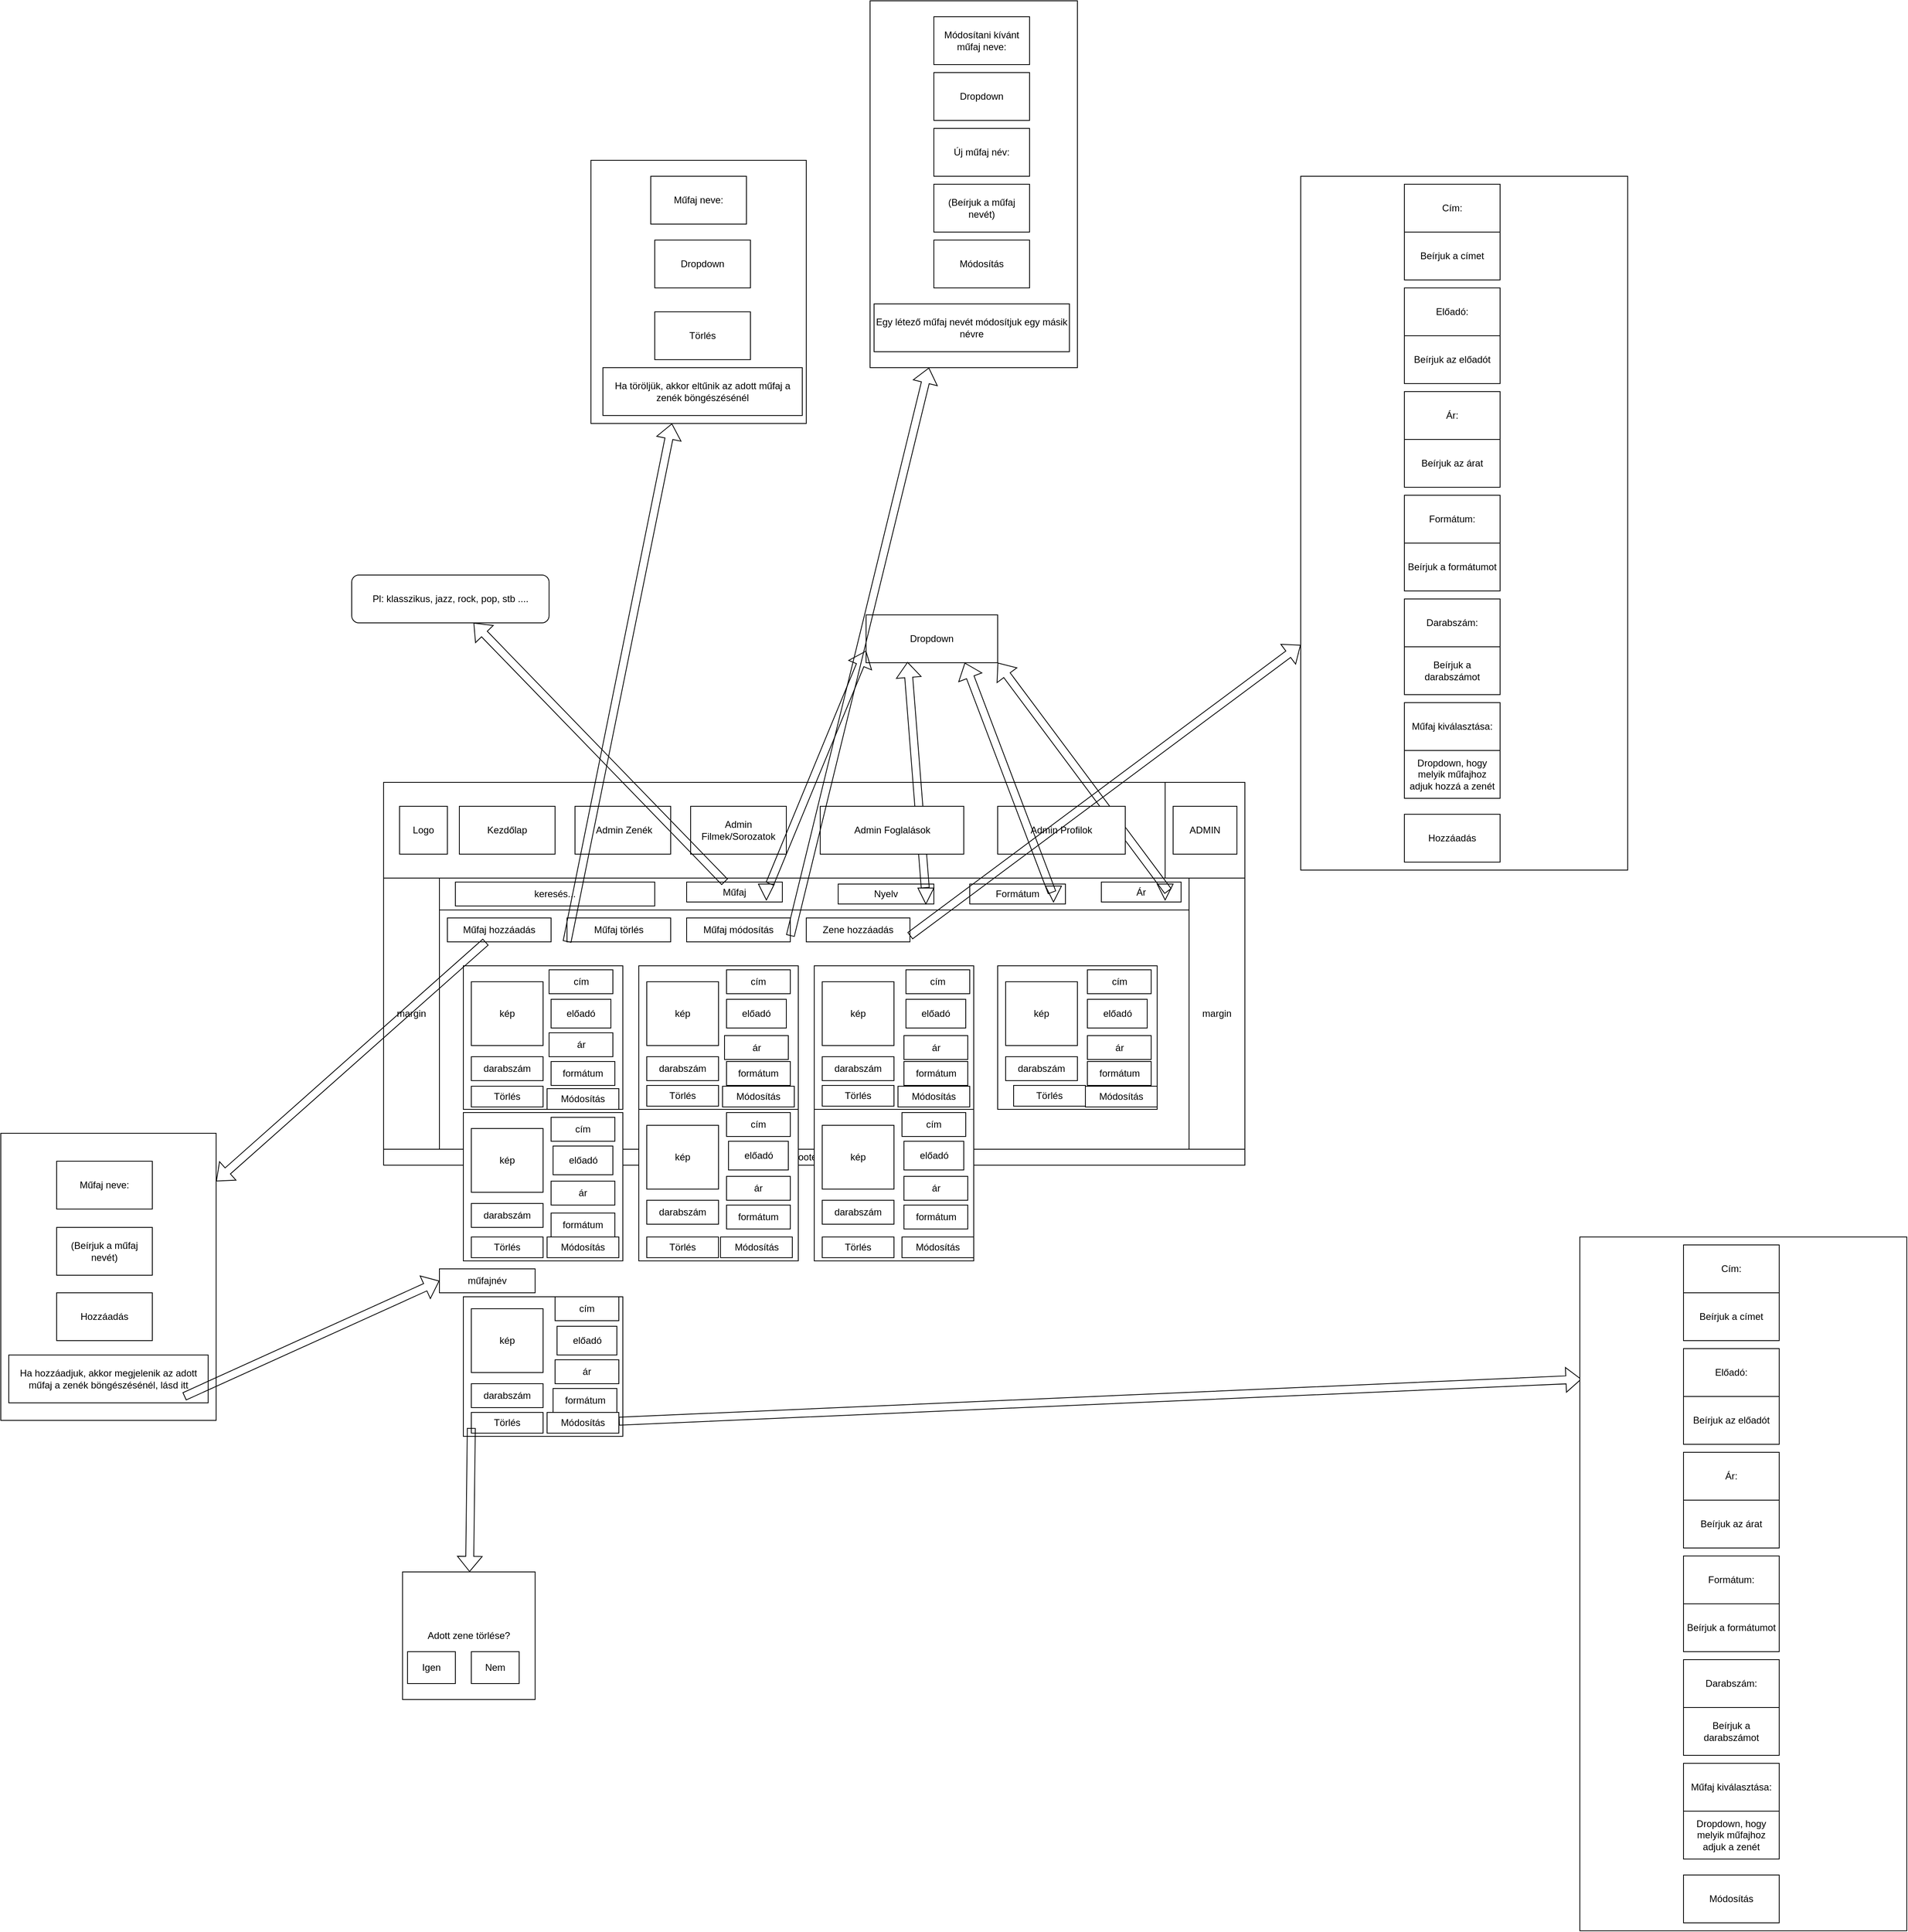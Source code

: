 <mxfile version="26.2.14">
  <diagram name="1 oldal" id="ohfmbEw8cCkdrReCNdVJ">
    <mxGraphModel dx="12815" dy="6176" grid="1" gridSize="10" guides="1" tooltips="1" connect="1" arrows="1" fold="1" page="1" pageScale="1" pageWidth="827" pageHeight="1169" math="0" shadow="0">
      <root>
        <mxCell id="0" />
        <mxCell id="1" parent="0" />
        <mxCell id="ecLFSbvW6iDAmhPW75aN-254" value="Dropdown" style="rounded=0;whiteSpace=wrap;html=1;" vertex="1" parent="1">
          <mxGeometry x="-1535" y="760" width="165" height="60" as="geometry" />
        </mxCell>
        <mxCell id="ecLFSbvW6iDAmhPW75aN-255" value="" style="rounded=0;whiteSpace=wrap;html=1;" vertex="1" parent="1">
          <mxGeometry x="-2140" y="970" width="1080" height="480" as="geometry" />
        </mxCell>
        <mxCell id="ecLFSbvW6iDAmhPW75aN-256" value="" style="rounded=0;whiteSpace=wrap;html=1;" vertex="1" parent="1">
          <mxGeometry x="-2140" y="970" width="1080" height="120" as="geometry" />
        </mxCell>
        <mxCell id="ecLFSbvW6iDAmhPW75aN-257" style="edgeStyle=orthogonalEdgeStyle;rounded=0;orthogonalLoop=1;jettySize=auto;html=1;exitX=0.5;exitY=0;exitDx=0;exitDy=0;" edge="1" parent="1" source="ecLFSbvW6iDAmhPW75aN-258">
          <mxGeometry relative="1" as="geometry">
            <mxPoint x="-1600" y="1430.0" as="targetPoint" />
          </mxGeometry>
        </mxCell>
        <mxCell id="ecLFSbvW6iDAmhPW75aN-258" value="" style="rounded=0;whiteSpace=wrap;html=1;" vertex="1" parent="1">
          <mxGeometry x="-2140" y="1430.0" width="1080" height="20" as="geometry" />
        </mxCell>
        <mxCell id="ecLFSbvW6iDAmhPW75aN-259" value="" style="rounded=0;whiteSpace=wrap;html=1;" vertex="1" parent="1">
          <mxGeometry x="-1160" y="970" width="100" height="120" as="geometry" />
        </mxCell>
        <mxCell id="ecLFSbvW6iDAmhPW75aN-260" value="" style="rounded=0;whiteSpace=wrap;html=1;" vertex="1" parent="1">
          <mxGeometry x="-2000" y="1000" width="120" height="60" as="geometry" />
        </mxCell>
        <mxCell id="ecLFSbvW6iDAmhPW75aN-261" value="" style="rounded=0;whiteSpace=wrap;html=1;" vertex="1" parent="1">
          <mxGeometry x="-1330" y="1000" width="120" height="60" as="geometry" />
        </mxCell>
        <mxCell id="ecLFSbvW6iDAmhPW75aN-262" value="" style="rounded=0;whiteSpace=wrap;html=1;" vertex="1" parent="1">
          <mxGeometry x="-1820" y="1000" width="120" height="60" as="geometry" />
        </mxCell>
        <mxCell id="ecLFSbvW6iDAmhPW75aN-263" value="" style="rounded=0;whiteSpace=wrap;html=1;" vertex="1" parent="1">
          <mxGeometry x="-1490" y="1000" width="120" height="60" as="geometry" />
        </mxCell>
        <mxCell id="ecLFSbvW6iDAmhPW75aN-264" value="" style="rounded=0;whiteSpace=wrap;html=1;" vertex="1" parent="1">
          <mxGeometry x="-1650" y="1000" width="120" height="60" as="geometry" />
        </mxCell>
        <mxCell id="ecLFSbvW6iDAmhPW75aN-265" value="" style="rounded=0;whiteSpace=wrap;html=1;" vertex="1" parent="1">
          <mxGeometry x="-1140" y="1000" width="60" height="60" as="geometry" />
        </mxCell>
        <mxCell id="ecLFSbvW6iDAmhPW75aN-266" value="" style="rounded=0;whiteSpace=wrap;html=1;" vertex="1" parent="1">
          <mxGeometry x="-2070" y="1090" width="940" height="340" as="geometry" />
        </mxCell>
        <mxCell id="ecLFSbvW6iDAmhPW75aN-267" value="Kezdőlap" style="text;html=1;align=center;verticalAlign=middle;whiteSpace=wrap;rounded=0;" vertex="1" parent="1">
          <mxGeometry x="-2000" y="1000" width="120" height="60" as="geometry" />
        </mxCell>
        <mxCell id="ecLFSbvW6iDAmhPW75aN-268" value="" style="rounded=0;whiteSpace=wrap;html=1;" vertex="1" parent="1">
          <mxGeometry x="-2120" y="1000" width="60" height="60" as="geometry" />
        </mxCell>
        <mxCell id="ecLFSbvW6iDAmhPW75aN-269" value="&lt;div&gt;Logo&lt;/div&gt;" style="text;html=1;align=center;verticalAlign=middle;whiteSpace=wrap;rounded=0;" vertex="1" parent="1">
          <mxGeometry x="-2120" y="1000" width="60" height="60" as="geometry" />
        </mxCell>
        <mxCell id="ecLFSbvW6iDAmhPW75aN-270" value="Étel &amp;amp; Ital" style="text;html=1;align=center;verticalAlign=middle;whiteSpace=wrap;rounded=0;" vertex="1" parent="1">
          <mxGeometry x="-1820" y="1000" width="120" height="60" as="geometry" />
        </mxCell>
        <mxCell id="ecLFSbvW6iDAmhPW75aN-271" value="Társasok" style="text;html=1;align=center;verticalAlign=middle;whiteSpace=wrap;rounded=0;" vertex="1" parent="1">
          <mxGeometry x="-1650" y="1000" width="120" height="60" as="geometry" />
        </mxCell>
        <mxCell id="ecLFSbvW6iDAmhPW75aN-272" value="Foglalás" style="text;html=1;align=center;verticalAlign=middle;whiteSpace=wrap;rounded=0;" vertex="1" parent="1">
          <mxGeometry x="-1490" y="1000" width="120" height="60" as="geometry" />
        </mxCell>
        <mxCell id="ecLFSbvW6iDAmhPW75aN-273" value="Kapcsolat" style="text;html=1;align=center;verticalAlign=middle;whiteSpace=wrap;rounded=0;" vertex="1" parent="1">
          <mxGeometry x="-1330" y="1000" width="120" height="60" as="geometry" />
        </mxCell>
        <mxCell id="ecLFSbvW6iDAmhPW75aN-274" value="Profilom" style="text;html=1;align=center;verticalAlign=middle;whiteSpace=wrap;rounded=0;" vertex="1" parent="1">
          <mxGeometry x="-1140" y="1000" width="60" height="60" as="geometry" />
        </mxCell>
        <mxCell id="ecLFSbvW6iDAmhPW75aN-275" value="Footer (C)" style="text;html=1;align=center;verticalAlign=middle;whiteSpace=wrap;rounded=0;" vertex="1" parent="1">
          <mxGeometry x="-2140" y="1430.0" width="1080" height="20" as="geometry" />
        </mxCell>
        <mxCell id="ecLFSbvW6iDAmhPW75aN-276" value="margin" style="text;html=1;align=center;verticalAlign=middle;whiteSpace=wrap;rounded=0;" vertex="1" parent="1">
          <mxGeometry x="-2140" y="1090" width="70" height="340" as="geometry" />
        </mxCell>
        <mxCell id="ecLFSbvW6iDAmhPW75aN-277" value="margin" style="text;html=1;align=center;verticalAlign=middle;whiteSpace=wrap;rounded=0;" vertex="1" parent="1">
          <mxGeometry x="-1130" y="1090" width="70" height="340" as="geometry" />
        </mxCell>
        <mxCell id="ecLFSbvW6iDAmhPW75aN-278" value="" style="rounded=0;whiteSpace=wrap;html=1;" vertex="1" parent="1">
          <mxGeometry x="-1870" y="1090" width="530" height="340" as="geometry" />
        </mxCell>
        <mxCell id="ecLFSbvW6iDAmhPW75aN-279" value="Módosítások mentése" style="rounded=0;whiteSpace=wrap;html=1;" vertex="1" parent="1">
          <mxGeometry x="-1665" y="1344.0" width="120" height="40" as="geometry" />
        </mxCell>
        <mxCell id="ecLFSbvW6iDAmhPW75aN-280" value="Nyelv" style="rounded=0;whiteSpace=wrap;html=1;" vertex="1" parent="1">
          <mxGeometry x="-1770" y="1200.0" width="120" height="40" as="geometry" />
        </mxCell>
        <mxCell id="ecLFSbvW6iDAmhPW75aN-281" value="Beállítások" style="rounded=0;whiteSpace=wrap;html=1;" vertex="1" parent="1">
          <mxGeometry x="-1800" y="1120" width="400" height="40" as="geometry" />
        </mxCell>
        <mxCell id="ecLFSbvW6iDAmhPW75aN-282" value="X" style="rounded=0;whiteSpace=wrap;html=1;" vertex="1" parent="1">
          <mxGeometry x="-1380" y="1100" width="30" height="30" as="geometry" />
        </mxCell>
        <mxCell id="ecLFSbvW6iDAmhPW75aN-283" value="Sötét Mód" style="rounded=0;whiteSpace=wrap;html=1;" vertex="1" parent="1">
          <mxGeometry x="-1560" y="1200.0" width="120" height="40" as="geometry" />
        </mxCell>
        <mxCell id="ecLFSbvW6iDAmhPW75aN-284" style="edgeStyle=orthogonalEdgeStyle;rounded=0;orthogonalLoop=1;jettySize=auto;html=1;exitX=0.5;exitY=1;exitDx=0;exitDy=0;" edge="1" parent="1" source="ecLFSbvW6iDAmhPW75aN-280" target="ecLFSbvW6iDAmhPW75aN-280">
          <mxGeometry relative="1" as="geometry" />
        </mxCell>
        <mxCell id="ecLFSbvW6iDAmhPW75aN-285" value="" style="rounded=0;whiteSpace=wrap;html=1;" vertex="1" parent="1">
          <mxGeometry x="-2140" y="970" width="1080" height="480" as="geometry" />
        </mxCell>
        <mxCell id="ecLFSbvW6iDAmhPW75aN-286" value="" style="rounded=0;whiteSpace=wrap;html=1;" vertex="1" parent="1">
          <mxGeometry x="-2140" y="970" width="1080" height="120" as="geometry" />
        </mxCell>
        <mxCell id="ecLFSbvW6iDAmhPW75aN-287" style="edgeStyle=orthogonalEdgeStyle;rounded=0;orthogonalLoop=1;jettySize=auto;html=1;exitX=0.5;exitY=0;exitDx=0;exitDy=0;" edge="1" parent="1" source="ecLFSbvW6iDAmhPW75aN-288">
          <mxGeometry relative="1" as="geometry">
            <mxPoint x="-1600" y="1430.0" as="targetPoint" />
          </mxGeometry>
        </mxCell>
        <mxCell id="ecLFSbvW6iDAmhPW75aN-288" value="" style="rounded=0;whiteSpace=wrap;html=1;" vertex="1" parent="1">
          <mxGeometry x="-2140" y="1430.0" width="1080" height="20" as="geometry" />
        </mxCell>
        <mxCell id="ecLFSbvW6iDAmhPW75aN-289" value="" style="rounded=0;whiteSpace=wrap;html=1;" vertex="1" parent="1">
          <mxGeometry x="-1160" y="970" width="100" height="120" as="geometry" />
        </mxCell>
        <mxCell id="ecLFSbvW6iDAmhPW75aN-290" value="" style="rounded=0;whiteSpace=wrap;html=1;" vertex="1" parent="1">
          <mxGeometry x="-2070" y="1090" width="940" height="340" as="geometry" />
        </mxCell>
        <mxCell id="ecLFSbvW6iDAmhPW75aN-291" value="" style="rounded=0;whiteSpace=wrap;html=1;" vertex="1" parent="1">
          <mxGeometry x="-2120" y="1000" width="60" height="60" as="geometry" />
        </mxCell>
        <mxCell id="ecLFSbvW6iDAmhPW75aN-292" value="&lt;div&gt;Logo&lt;/div&gt;" style="text;html=1;align=center;verticalAlign=middle;whiteSpace=wrap;rounded=0;" vertex="1" parent="1">
          <mxGeometry x="-2120" y="1000" width="60" height="60" as="geometry" />
        </mxCell>
        <mxCell id="ecLFSbvW6iDAmhPW75aN-293" value="Footer (C)" style="text;html=1;align=center;verticalAlign=middle;whiteSpace=wrap;rounded=0;" vertex="1" parent="1">
          <mxGeometry x="-2140" y="1430.0" width="1080" height="20" as="geometry" />
        </mxCell>
        <mxCell id="ecLFSbvW6iDAmhPW75aN-294" value="margin" style="text;html=1;align=center;verticalAlign=middle;whiteSpace=wrap;rounded=0;" vertex="1" parent="1">
          <mxGeometry x="-2140" y="1090" width="70" height="340" as="geometry" />
        </mxCell>
        <mxCell id="ecLFSbvW6iDAmhPW75aN-295" value="margin" style="text;html=1;align=center;verticalAlign=middle;whiteSpace=wrap;rounded=0;" vertex="1" parent="1">
          <mxGeometry x="-1130" y="1090" width="70" height="340" as="geometry" />
        </mxCell>
        <mxCell id="ecLFSbvW6iDAmhPW75aN-296" value="" style="rounded=0;whiteSpace=wrap;html=1;" vertex="1" parent="1">
          <mxGeometry x="-2070" y="1090" width="940" height="40" as="geometry" />
        </mxCell>
        <mxCell id="ecLFSbvW6iDAmhPW75aN-297" value="keresés..." style="rounded=0;whiteSpace=wrap;html=1;" vertex="1" parent="1">
          <mxGeometry x="-2050" y="1095" width="250" height="30" as="geometry" />
        </mxCell>
        <mxCell id="ecLFSbvW6iDAmhPW75aN-298" value="" style="rounded=0;whiteSpace=wrap;html=1;" vertex="1" parent="1">
          <mxGeometry x="-2040" y="1200" width="200" height="180" as="geometry" />
        </mxCell>
        <mxCell id="ecLFSbvW6iDAmhPW75aN-299" value="kép" style="rounded=0;whiteSpace=wrap;html=1;" vertex="1" parent="1">
          <mxGeometry x="-2030" y="1220.0" width="90" height="80" as="geometry" />
        </mxCell>
        <mxCell id="ecLFSbvW6iDAmhPW75aN-300" value="cím" style="rounded=0;whiteSpace=wrap;html=1;" vertex="1" parent="1">
          <mxGeometry x="-1932.5" y="1205.0" width="80" height="30" as="geometry" />
        </mxCell>
        <mxCell id="ecLFSbvW6iDAmhPW75aN-301" value="ár" style="rounded=0;whiteSpace=wrap;html=1;" vertex="1" parent="1">
          <mxGeometry x="-1932.5" y="1284.0" width="80" height="30" as="geometry" />
        </mxCell>
        <mxCell id="ecLFSbvW6iDAmhPW75aN-302" value="" style="rounded=0;whiteSpace=wrap;html=1;" vertex="1" parent="1">
          <mxGeometry x="-1820" y="1200" width="200" height="180" as="geometry" />
        </mxCell>
        <mxCell id="ecLFSbvW6iDAmhPW75aN-303" value="kép" style="rounded=0;whiteSpace=wrap;html=1;" vertex="1" parent="1">
          <mxGeometry x="-1810" y="1220.0" width="90" height="80" as="geometry" />
        </mxCell>
        <mxCell id="ecLFSbvW6iDAmhPW75aN-304" value="ár" style="rounded=0;whiteSpace=wrap;html=1;" vertex="1" parent="1">
          <mxGeometry x="-1712.5" y="1287.5" width="80" height="30" as="geometry" />
        </mxCell>
        <mxCell id="ecLFSbvW6iDAmhPW75aN-305" value="" style="rounded=0;whiteSpace=wrap;html=1;" vertex="1" parent="1">
          <mxGeometry x="-1600" y="1200" width="200" height="180" as="geometry" />
        </mxCell>
        <mxCell id="ecLFSbvW6iDAmhPW75aN-306" value="kép" style="rounded=0;whiteSpace=wrap;html=1;" vertex="1" parent="1">
          <mxGeometry x="-1590" y="1220.0" width="90" height="80" as="geometry" />
        </mxCell>
        <mxCell id="ecLFSbvW6iDAmhPW75aN-307" value="ár" style="rounded=0;whiteSpace=wrap;html=1;" vertex="1" parent="1">
          <mxGeometry x="-1487.5" y="1287.5" width="80" height="30" as="geometry" />
        </mxCell>
        <mxCell id="ecLFSbvW6iDAmhPW75aN-308" value="" style="rounded=0;whiteSpace=wrap;html=1;" vertex="1" parent="1">
          <mxGeometry x="-1370" y="1200" width="200" height="180" as="geometry" />
        </mxCell>
        <mxCell id="ecLFSbvW6iDAmhPW75aN-309" value="kép" style="rounded=0;whiteSpace=wrap;html=1;" vertex="1" parent="1">
          <mxGeometry x="-1360" y="1220.0" width="90" height="80" as="geometry" />
        </mxCell>
        <mxCell id="ecLFSbvW6iDAmhPW75aN-310" value="ár" style="rounded=0;whiteSpace=wrap;html=1;" vertex="1" parent="1">
          <mxGeometry x="-1257.5" y="1287.5" width="80" height="30" as="geometry" />
        </mxCell>
        <mxCell id="ecLFSbvW6iDAmhPW75aN-311" value="" style="rounded=0;whiteSpace=wrap;html=1;" vertex="1" parent="1">
          <mxGeometry x="-2040" y="1384" width="200" height="186" as="geometry" />
        </mxCell>
        <mxCell id="ecLFSbvW6iDAmhPW75aN-312" value="kép" style="rounded=0;whiteSpace=wrap;html=1;" vertex="1" parent="1">
          <mxGeometry x="-2030" y="1404.0" width="90" height="80" as="geometry" />
        </mxCell>
        <mxCell id="ecLFSbvW6iDAmhPW75aN-313" value="ár" style="rounded=0;whiteSpace=wrap;html=1;" vertex="1" parent="1">
          <mxGeometry x="-1930" y="1470.0" width="80" height="30" as="geometry" />
        </mxCell>
        <mxCell id="ecLFSbvW6iDAmhPW75aN-314" value="" style="rounded=0;whiteSpace=wrap;html=1;" vertex="1" parent="1">
          <mxGeometry x="-1600" y="1380" width="200" height="190" as="geometry" />
        </mxCell>
        <mxCell id="ecLFSbvW6iDAmhPW75aN-315" value="kép" style="rounded=0;whiteSpace=wrap;html=1;" vertex="1" parent="1">
          <mxGeometry x="-1590" y="1400.0" width="90" height="80" as="geometry" />
        </mxCell>
        <mxCell id="ecLFSbvW6iDAmhPW75aN-316" value="ár" style="rounded=0;whiteSpace=wrap;html=1;" vertex="1" parent="1">
          <mxGeometry x="-1487.5" y="1464.0" width="80" height="30" as="geometry" />
        </mxCell>
        <mxCell id="ecLFSbvW6iDAmhPW75aN-317" value="" style="rounded=0;whiteSpace=wrap;html=1;" vertex="1" parent="1">
          <mxGeometry x="-1820" y="1380" width="200" height="190" as="geometry" />
        </mxCell>
        <mxCell id="ecLFSbvW6iDAmhPW75aN-318" value="kép" style="rounded=0;whiteSpace=wrap;html=1;" vertex="1" parent="1">
          <mxGeometry x="-1810" y="1400.0" width="90" height="80" as="geometry" />
        </mxCell>
        <mxCell id="ecLFSbvW6iDAmhPW75aN-319" value="ár" style="rounded=0;whiteSpace=wrap;html=1;" vertex="1" parent="1">
          <mxGeometry x="-1710" y="1464.0" width="80" height="30" as="geometry" />
        </mxCell>
        <mxCell id="ecLFSbvW6iDAmhPW75aN-320" value="műfajnév" style="rounded=0;whiteSpace=wrap;html=1;" vertex="1" parent="1">
          <mxGeometry x="-2070" y="1580.0" width="120" height="30" as="geometry" />
        </mxCell>
        <mxCell id="ecLFSbvW6iDAmhPW75aN-321" value="" style="rounded=0;whiteSpace=wrap;html=1;" vertex="1" parent="1">
          <mxGeometry x="-2040" y="1615" width="200" height="175" as="geometry" />
        </mxCell>
        <mxCell id="ecLFSbvW6iDAmhPW75aN-322" value="kép" style="rounded=0;whiteSpace=wrap;html=1;" vertex="1" parent="1">
          <mxGeometry x="-2030" y="1630.0" width="90" height="80" as="geometry" />
        </mxCell>
        <mxCell id="ecLFSbvW6iDAmhPW75aN-323" value="ár" style="rounded=0;whiteSpace=wrap;html=1;" vertex="1" parent="1">
          <mxGeometry x="-1925" y="1694" width="80" height="30" as="geometry" />
        </mxCell>
        <mxCell id="ecLFSbvW6iDAmhPW75aN-324" value="Kezdőlap" style="rounded=0;whiteSpace=wrap;html=1;" vertex="1" parent="1">
          <mxGeometry x="-2045" y="1000" width="120" height="60" as="geometry" />
        </mxCell>
        <mxCell id="ecLFSbvW6iDAmhPW75aN-325" value="&amp;nbsp;Admin Zenék" style="rounded=0;whiteSpace=wrap;html=1;" vertex="1" parent="1">
          <mxGeometry x="-1900" y="1000" width="120" height="60" as="geometry" />
        </mxCell>
        <mxCell id="ecLFSbvW6iDAmhPW75aN-326" value="Admin Filmek/Sorozatok" style="rounded=0;whiteSpace=wrap;html=1;" vertex="1" parent="1">
          <mxGeometry x="-1755" y="1000" width="120" height="60" as="geometry" />
        </mxCell>
        <mxCell id="ecLFSbvW6iDAmhPW75aN-327" value="cím" style="rounded=0;whiteSpace=wrap;html=1;" vertex="1" parent="1">
          <mxGeometry x="-1710" y="1205.0" width="80" height="30" as="geometry" />
        </mxCell>
        <mxCell id="ecLFSbvW6iDAmhPW75aN-328" value="cím" style="rounded=0;whiteSpace=wrap;html=1;" vertex="1" parent="1">
          <mxGeometry x="-1485" y="1205.0" width="80" height="30" as="geometry" />
        </mxCell>
        <mxCell id="ecLFSbvW6iDAmhPW75aN-329" value="cím" style="rounded=0;whiteSpace=wrap;html=1;" vertex="1" parent="1">
          <mxGeometry x="-1257.5" y="1205.0" width="80" height="30" as="geometry" />
        </mxCell>
        <mxCell id="ecLFSbvW6iDAmhPW75aN-330" value="cím" style="rounded=0;whiteSpace=wrap;html=1;" vertex="1" parent="1">
          <mxGeometry x="-1930" y="1390.0" width="80" height="30" as="geometry" />
        </mxCell>
        <mxCell id="ecLFSbvW6iDAmhPW75aN-331" value="cím" style="rounded=0;whiteSpace=wrap;html=1;" vertex="1" parent="1">
          <mxGeometry x="-1710" y="1384.0" width="80" height="30" as="geometry" />
        </mxCell>
        <mxCell id="ecLFSbvW6iDAmhPW75aN-332" value="cím" style="rounded=0;whiteSpace=wrap;html=1;" vertex="1" parent="1">
          <mxGeometry x="-1490" y="1384.0" width="80" height="30" as="geometry" />
        </mxCell>
        <mxCell id="ecLFSbvW6iDAmhPW75aN-333" value="cím" style="rounded=0;whiteSpace=wrap;html=1;" vertex="1" parent="1">
          <mxGeometry x="-1925" y="1615.0" width="80" height="30" as="geometry" />
        </mxCell>
        <mxCell id="ecLFSbvW6iDAmhPW75aN-334" value="előadó" style="rounded=0;whiteSpace=wrap;html=1;" vertex="1" parent="1">
          <mxGeometry x="-1710" y="1242.0" width="75" height="36" as="geometry" />
        </mxCell>
        <mxCell id="ecLFSbvW6iDAmhPW75aN-335" value="előadó" style="rounded=0;whiteSpace=wrap;html=1;" vertex="1" parent="1">
          <mxGeometry x="-1930" y="1242.0" width="75" height="36" as="geometry" />
        </mxCell>
        <mxCell id="ecLFSbvW6iDAmhPW75aN-336" value="előadó" style="rounded=0;whiteSpace=wrap;html=1;" vertex="1" parent="1">
          <mxGeometry x="-1485" y="1242.0" width="75" height="36" as="geometry" />
        </mxCell>
        <mxCell id="ecLFSbvW6iDAmhPW75aN-337" value="előadó" style="rounded=0;whiteSpace=wrap;html=1;" vertex="1" parent="1">
          <mxGeometry x="-1257.5" y="1242.0" width="75" height="36" as="geometry" />
        </mxCell>
        <mxCell id="ecLFSbvW6iDAmhPW75aN-338" value="előadó" style="rounded=0;whiteSpace=wrap;html=1;" vertex="1" parent="1">
          <mxGeometry x="-1927.5" y="1426.0" width="75" height="36" as="geometry" />
        </mxCell>
        <mxCell id="ecLFSbvW6iDAmhPW75aN-339" value="előadó" style="rounded=0;whiteSpace=wrap;html=1;" vertex="1" parent="1">
          <mxGeometry x="-1707.5" y="1420.0" width="75" height="36" as="geometry" />
        </mxCell>
        <mxCell id="ecLFSbvW6iDAmhPW75aN-340" value="előadó" style="rounded=0;whiteSpace=wrap;html=1;" vertex="1" parent="1">
          <mxGeometry x="-1487.5" y="1420.0" width="75" height="36" as="geometry" />
        </mxCell>
        <mxCell id="ecLFSbvW6iDAmhPW75aN-341" value="előadó" style="rounded=0;whiteSpace=wrap;html=1;" vertex="1" parent="1">
          <mxGeometry x="-1922.5" y="1652.0" width="75" height="36" as="geometry" />
        </mxCell>
        <mxCell id="ecLFSbvW6iDAmhPW75aN-342" value="Nyelv" style="rounded=0;whiteSpace=wrap;html=1;" vertex="1" parent="1">
          <mxGeometry x="-1570" y="1097.5" width="120" height="25" as="geometry" />
        </mxCell>
        <mxCell id="ecLFSbvW6iDAmhPW75aN-343" value="Műfaj" style="rounded=0;whiteSpace=wrap;html=1;" vertex="1" parent="1">
          <mxGeometry x="-1760" y="1095" width="120" height="25" as="geometry" />
        </mxCell>
        <mxCell id="ecLFSbvW6iDAmhPW75aN-344" value="Ár" style="rounded=0;whiteSpace=wrap;html=1;" vertex="1" parent="1">
          <mxGeometry x="-1240" y="1095" width="100" height="25" as="geometry" />
        </mxCell>
        <mxCell id="ecLFSbvW6iDAmhPW75aN-345" value="Formátum" style="rounded=0;whiteSpace=wrap;html=1;" vertex="1" parent="1">
          <mxGeometry x="-1405" y="1097.5" width="120" height="25" as="geometry" />
        </mxCell>
        <mxCell id="ecLFSbvW6iDAmhPW75aN-346" value="darabszám" style="rounded=0;whiteSpace=wrap;html=1;" vertex="1" parent="1">
          <mxGeometry x="-2030" y="1314" width="90" height="30" as="geometry" />
        </mxCell>
        <mxCell id="ecLFSbvW6iDAmhPW75aN-347" value="darabszám" style="rounded=0;whiteSpace=wrap;html=1;" vertex="1" parent="1">
          <mxGeometry x="-1810" y="1314" width="90" height="30" as="geometry" />
        </mxCell>
        <mxCell id="ecLFSbvW6iDAmhPW75aN-348" value="darabszám" style="rounded=0;whiteSpace=wrap;html=1;" vertex="1" parent="1">
          <mxGeometry x="-1590" y="1314" width="90" height="30" as="geometry" />
        </mxCell>
        <mxCell id="ecLFSbvW6iDAmhPW75aN-349" value="darabszám" style="rounded=0;whiteSpace=wrap;html=1;" vertex="1" parent="1">
          <mxGeometry x="-1360" y="1314" width="90" height="30" as="geometry" />
        </mxCell>
        <mxCell id="ecLFSbvW6iDAmhPW75aN-350" value="darabszám" style="rounded=0;whiteSpace=wrap;html=1;" vertex="1" parent="1">
          <mxGeometry x="-2030" y="1498" width="90" height="30" as="geometry" />
        </mxCell>
        <mxCell id="ecLFSbvW6iDAmhPW75aN-351" value="darabszám" style="rounded=0;whiteSpace=wrap;html=1;" vertex="1" parent="1">
          <mxGeometry x="-1810" y="1494" width="90" height="30" as="geometry" />
        </mxCell>
        <mxCell id="ecLFSbvW6iDAmhPW75aN-352" value="darabszám" style="rounded=0;whiteSpace=wrap;html=1;" vertex="1" parent="1">
          <mxGeometry x="-1590" y="1494" width="90" height="30" as="geometry" />
        </mxCell>
        <mxCell id="ecLFSbvW6iDAmhPW75aN-353" value="darabszám" style="rounded=0;whiteSpace=wrap;html=1;" vertex="1" parent="1">
          <mxGeometry x="-2030" y="1724" width="90" height="30" as="geometry" />
        </mxCell>
        <mxCell id="ecLFSbvW6iDAmhPW75aN-354" value="formátum" style="rounded=0;whiteSpace=wrap;html=1;" vertex="1" parent="1">
          <mxGeometry x="-1930" y="1320" width="80" height="30" as="geometry" />
        </mxCell>
        <mxCell id="ecLFSbvW6iDAmhPW75aN-355" value="formátum" style="rounded=0;whiteSpace=wrap;html=1;" vertex="1" parent="1">
          <mxGeometry x="-1710" y="1320" width="80" height="30" as="geometry" />
        </mxCell>
        <mxCell id="ecLFSbvW6iDAmhPW75aN-356" value="formátum" style="rounded=0;whiteSpace=wrap;html=1;" vertex="1" parent="1">
          <mxGeometry x="-1487.5" y="1320" width="80" height="30" as="geometry" />
        </mxCell>
        <mxCell id="ecLFSbvW6iDAmhPW75aN-357" value="formátum" style="rounded=0;whiteSpace=wrap;html=1;" vertex="1" parent="1">
          <mxGeometry x="-1257.5" y="1320" width="80" height="30" as="geometry" />
        </mxCell>
        <mxCell id="ecLFSbvW6iDAmhPW75aN-358" value="formátum" style="rounded=0;whiteSpace=wrap;html=1;" vertex="1" parent="1">
          <mxGeometry x="-1930" y="1510" width="80" height="30" as="geometry" />
        </mxCell>
        <mxCell id="ecLFSbvW6iDAmhPW75aN-359" value="formátum" style="rounded=0;whiteSpace=wrap;html=1;" vertex="1" parent="1">
          <mxGeometry x="-1710" y="1500" width="80" height="30" as="geometry" />
        </mxCell>
        <mxCell id="ecLFSbvW6iDAmhPW75aN-360" value="formátum" style="rounded=0;whiteSpace=wrap;html=1;" vertex="1" parent="1">
          <mxGeometry x="-1487.5" y="1500" width="80" height="30" as="geometry" />
        </mxCell>
        <mxCell id="ecLFSbvW6iDAmhPW75aN-361" value="formátum" style="rounded=0;whiteSpace=wrap;html=1;" vertex="1" parent="1">
          <mxGeometry x="-1927.5" y="1730" width="80" height="30" as="geometry" />
        </mxCell>
        <mxCell id="ecLFSbvW6iDAmhPW75aN-362" value="" style="html=1;shadow=0;dashed=0;align=center;verticalAlign=middle;shape=mxgraph.arrows2.arrow;dy=0.6;dx=40;direction=south;notch=0;" vertex="1" parent="1">
          <mxGeometry x="-1470" y="1102.5" width="20" height="20" as="geometry" />
        </mxCell>
        <mxCell id="ecLFSbvW6iDAmhPW75aN-363" value="" style="shape=flexArrow;endArrow=classic;html=1;rounded=0;entryX=0.315;entryY=0.983;entryDx=0;entryDy=0;entryPerimeter=0;" edge="1" parent="1" source="ecLFSbvW6iDAmhPW75aN-362" target="ecLFSbvW6iDAmhPW75aN-254">
          <mxGeometry width="50" height="50" relative="1" as="geometry">
            <mxPoint x="-2884.5" y="1269" as="sourcePoint" />
            <mxPoint x="-2050" y="870" as="targetPoint" />
          </mxGeometry>
        </mxCell>
        <mxCell id="ecLFSbvW6iDAmhPW75aN-364" value="" style="html=1;shadow=0;dashed=0;align=center;verticalAlign=middle;shape=mxgraph.arrows2.arrow;dy=0.6;dx=40;direction=south;notch=0;" vertex="1" parent="1">
          <mxGeometry x="-1670" y="1097.5" width="20" height="20" as="geometry" />
        </mxCell>
        <mxCell id="ecLFSbvW6iDAmhPW75aN-365" value="" style="html=1;shadow=0;dashed=0;align=center;verticalAlign=middle;shape=mxgraph.arrows2.arrow;dy=0.6;dx=40;direction=south;notch=0;" vertex="1" parent="1">
          <mxGeometry x="-1310" y="1100" width="20" height="20" as="geometry" />
        </mxCell>
        <mxCell id="ecLFSbvW6iDAmhPW75aN-366" value="" style="html=1;shadow=0;dashed=0;align=center;verticalAlign=middle;shape=mxgraph.arrows2.arrow;dy=0.6;dx=40;direction=south;notch=0;" vertex="1" parent="1">
          <mxGeometry x="-1170" y="1097.5" width="20" height="20" as="geometry" />
        </mxCell>
        <mxCell id="ecLFSbvW6iDAmhPW75aN-367" value="" style="shape=flexArrow;endArrow=classic;html=1;rounded=0;entryX=0;entryY=0.75;entryDx=0;entryDy=0;" edge="1" parent="1" source="ecLFSbvW6iDAmhPW75aN-364" target="ecLFSbvW6iDAmhPW75aN-254">
          <mxGeometry width="50" height="50" relative="1" as="geometry">
            <mxPoint x="-1659" y="1108" as="sourcePoint" />
            <mxPoint x="-1502" y="832" as="targetPoint" />
          </mxGeometry>
        </mxCell>
        <mxCell id="ecLFSbvW6iDAmhPW75aN-368" value="" style="shape=flexArrow;endArrow=classic;html=1;rounded=0;entryX=1;entryY=1;entryDx=0;entryDy=0;exitX=0.453;exitY=0.311;exitDx=0;exitDy=0;exitPerimeter=0;" edge="1" parent="1" source="ecLFSbvW6iDAmhPW75aN-366" target="ecLFSbvW6iDAmhPW75aN-254">
          <mxGeometry width="50" height="50" relative="1" as="geometry">
            <mxPoint x="-1629" y="1138" as="sourcePoint" />
            <mxPoint x="-1472" y="862" as="targetPoint" />
          </mxGeometry>
        </mxCell>
        <mxCell id="ecLFSbvW6iDAmhPW75aN-369" value="" style="shape=flexArrow;endArrow=classic;html=1;rounded=0;" edge="1" parent="1" source="ecLFSbvW6iDAmhPW75aN-343" target="ecLFSbvW6iDAmhPW75aN-370">
          <mxGeometry width="50" height="50" relative="1" as="geometry">
            <mxPoint x="-1660" y="1180" as="sourcePoint" />
            <mxPoint x="-1920" y="760" as="targetPoint" />
          </mxGeometry>
        </mxCell>
        <mxCell id="ecLFSbvW6iDAmhPW75aN-370" value="Pl: klasszikus, jazz, rock, pop, stb ...." style="rounded=1;whiteSpace=wrap;html=1;" vertex="1" parent="1">
          <mxGeometry x="-2180" y="710" width="247.5" height="60" as="geometry" />
        </mxCell>
        <mxCell id="ecLFSbvW6iDAmhPW75aN-371" value="ADMIN" style="rounded=0;whiteSpace=wrap;html=1;" vertex="1" parent="1">
          <mxGeometry x="-1150" y="1000" width="80" height="60" as="geometry" />
        </mxCell>
        <mxCell id="ecLFSbvW6iDAmhPW75aN-372" value="Műfaj hozzáadás" style="rounded=0;whiteSpace=wrap;html=1;" vertex="1" parent="1">
          <mxGeometry x="-2060" y="1140" width="130" height="30" as="geometry" />
        </mxCell>
        <mxCell id="ecLFSbvW6iDAmhPW75aN-373" value="Műfaj törlés" style="rounded=0;whiteSpace=wrap;html=1;" vertex="1" parent="1">
          <mxGeometry x="-1910" y="1140" width="130" height="30" as="geometry" />
        </mxCell>
        <mxCell id="ecLFSbvW6iDAmhPW75aN-374" value="Műfaj módosítás" style="rounded=0;whiteSpace=wrap;html=1;" vertex="1" parent="1">
          <mxGeometry x="-1760" y="1140" width="130" height="30" as="geometry" />
        </mxCell>
        <mxCell id="ecLFSbvW6iDAmhPW75aN-375" value="Zene hozzáadás" style="rounded=0;whiteSpace=wrap;html=1;" vertex="1" parent="1">
          <mxGeometry x="-1610" y="1140" width="130" height="30" as="geometry" />
        </mxCell>
        <mxCell id="ecLFSbvW6iDAmhPW75aN-376" value="Módosítás" style="rounded=0;whiteSpace=wrap;html=1;" vertex="1" parent="1">
          <mxGeometry x="-1935" y="1354" width="90" height="26" as="geometry" />
        </mxCell>
        <mxCell id="ecLFSbvW6iDAmhPW75aN-377" value="Törlés" style="rounded=0;whiteSpace=wrap;html=1;" vertex="1" parent="1">
          <mxGeometry x="-2030" y="1351" width="90" height="26" as="geometry" />
        </mxCell>
        <mxCell id="ecLFSbvW6iDAmhPW75aN-378" value="Módosítás" style="rounded=0;whiteSpace=wrap;html=1;" vertex="1" parent="1">
          <mxGeometry x="-1935" y="1760" width="90" height="26" as="geometry" />
        </mxCell>
        <mxCell id="ecLFSbvW6iDAmhPW75aN-379" value="Törlés" style="rounded=0;whiteSpace=wrap;html=1;" vertex="1" parent="1">
          <mxGeometry x="-1590" y="1540" width="90" height="26" as="geometry" />
        </mxCell>
        <mxCell id="ecLFSbvW6iDAmhPW75aN-380" value="Módosítás" style="rounded=0;whiteSpace=wrap;html=1;" vertex="1" parent="1">
          <mxGeometry x="-1717.5" y="1540" width="90" height="26" as="geometry" />
        </mxCell>
        <mxCell id="ecLFSbvW6iDAmhPW75aN-381" value="Törlés" style="rounded=0;whiteSpace=wrap;html=1;" vertex="1" parent="1">
          <mxGeometry x="-1810" y="1540" width="90" height="26" as="geometry" />
        </mxCell>
        <mxCell id="ecLFSbvW6iDAmhPW75aN-382" value="Módosítás" style="rounded=0;whiteSpace=wrap;html=1;" vertex="1" parent="1">
          <mxGeometry x="-1935" y="1540" width="90" height="26" as="geometry" />
        </mxCell>
        <mxCell id="ecLFSbvW6iDAmhPW75aN-383" value="Törlés" style="rounded=0;whiteSpace=wrap;html=1;" vertex="1" parent="1">
          <mxGeometry x="-2030" y="1540" width="90" height="26" as="geometry" />
        </mxCell>
        <mxCell id="ecLFSbvW6iDAmhPW75aN-384" value="Módosítás" style="rounded=0;whiteSpace=wrap;html=1;" vertex="1" parent="1">
          <mxGeometry x="-1260" y="1351" width="90" height="26" as="geometry" />
        </mxCell>
        <mxCell id="ecLFSbvW6iDAmhPW75aN-385" value="Törlés" style="rounded=0;whiteSpace=wrap;html=1;" vertex="1" parent="1">
          <mxGeometry x="-1350" y="1350" width="90" height="26" as="geometry" />
        </mxCell>
        <mxCell id="ecLFSbvW6iDAmhPW75aN-386" value="Módosítás" style="rounded=0;whiteSpace=wrap;html=1;" vertex="1" parent="1">
          <mxGeometry x="-1495" y="1351" width="90" height="26" as="geometry" />
        </mxCell>
        <mxCell id="ecLFSbvW6iDAmhPW75aN-387" value="Törlés" style="rounded=0;whiteSpace=wrap;html=1;" vertex="1" parent="1">
          <mxGeometry x="-1590" y="1350" width="90" height="26" as="geometry" />
        </mxCell>
        <mxCell id="ecLFSbvW6iDAmhPW75aN-388" value="Módosítás" style="rounded=0;whiteSpace=wrap;html=1;" vertex="1" parent="1">
          <mxGeometry x="-1715" y="1351" width="90" height="26" as="geometry" />
        </mxCell>
        <mxCell id="ecLFSbvW6iDAmhPW75aN-389" value="Törlés" style="rounded=0;whiteSpace=wrap;html=1;" vertex="1" parent="1">
          <mxGeometry x="-1810" y="1350" width="90" height="26" as="geometry" />
        </mxCell>
        <mxCell id="ecLFSbvW6iDAmhPW75aN-390" value="Törlés" style="rounded=0;whiteSpace=wrap;html=1;" vertex="1" parent="1">
          <mxGeometry x="-2030" y="1760" width="90" height="26" as="geometry" />
        </mxCell>
        <mxCell id="ecLFSbvW6iDAmhPW75aN-391" value="Módosítás" style="rounded=0;whiteSpace=wrap;html=1;" vertex="1" parent="1">
          <mxGeometry x="-1490" y="1540" width="90" height="26" as="geometry" />
        </mxCell>
        <mxCell id="ecLFSbvW6iDAmhPW75aN-392" value="Admin Foglalások" style="rounded=0;whiteSpace=wrap;html=1;" vertex="1" parent="1">
          <mxGeometry x="-1592.5" y="1000" width="180" height="60" as="geometry" />
        </mxCell>
        <mxCell id="ecLFSbvW6iDAmhPW75aN-393" value="Admin Profilok" style="rounded=0;whiteSpace=wrap;html=1;" vertex="1" parent="1">
          <mxGeometry x="-1370" y="1000" width="160" height="60" as="geometry" />
        </mxCell>
        <mxCell id="ecLFSbvW6iDAmhPW75aN-394" value="" style="shape=flexArrow;endArrow=classic;html=1;rounded=0;entryX=0.75;entryY=1;entryDx=0;entryDy=0;exitX=0.415;exitY=0.588;exitDx=0;exitDy=0;exitPerimeter=0;" edge="1" parent="1" source="ecLFSbvW6iDAmhPW75aN-365" target="ecLFSbvW6iDAmhPW75aN-254">
          <mxGeometry width="50" height="50" relative="1" as="geometry">
            <mxPoint x="-1639" y="1128" as="sourcePoint" />
            <mxPoint x="-1482" y="852" as="targetPoint" />
          </mxGeometry>
        </mxCell>
        <mxCell id="ecLFSbvW6iDAmhPW75aN-395" value="" style="shape=flexArrow;endArrow=classic;html=1;rounded=0;" edge="1" parent="1" source="ecLFSbvW6iDAmhPW75aN-372" target="ecLFSbvW6iDAmhPW75aN-396">
          <mxGeometry width="50" height="50" relative="1" as="geometry">
            <mxPoint x="-1820" y="1420" as="sourcePoint" />
            <mxPoint x="-2560" y="1440" as="targetPoint" />
          </mxGeometry>
        </mxCell>
        <mxCell id="ecLFSbvW6iDAmhPW75aN-396" value="" style="rounded=0;whiteSpace=wrap;html=1;" vertex="1" parent="1">
          <mxGeometry x="-2620" y="1410" width="270" height="360" as="geometry" />
        </mxCell>
        <mxCell id="ecLFSbvW6iDAmhPW75aN-397" value="Műfaj neve:" style="rounded=0;whiteSpace=wrap;html=1;" vertex="1" parent="1">
          <mxGeometry x="-2550" y="1445" width="120" height="60" as="geometry" />
        </mxCell>
        <mxCell id="ecLFSbvW6iDAmhPW75aN-398" value="(Beírjuk a műfaj nevét)" style="rounded=0;whiteSpace=wrap;html=1;" vertex="1" parent="1">
          <mxGeometry x="-2550" y="1528" width="120" height="60" as="geometry" />
        </mxCell>
        <mxCell id="ecLFSbvW6iDAmhPW75aN-399" value="Hozzáadás" style="rounded=0;whiteSpace=wrap;html=1;" vertex="1" parent="1">
          <mxGeometry x="-2550" y="1610" width="120" height="60" as="geometry" />
        </mxCell>
        <mxCell id="ecLFSbvW6iDAmhPW75aN-400" value="Ha hozzáadjuk, akkor megjelenik az adott műfaj a zenék böngészésénél, lásd itt" style="rounded=0;whiteSpace=wrap;html=1;" vertex="1" parent="1">
          <mxGeometry x="-2610" y="1688" width="250" height="60" as="geometry" />
        </mxCell>
        <mxCell id="ecLFSbvW6iDAmhPW75aN-401" value="" style="shape=flexArrow;endArrow=classic;html=1;rounded=0;entryX=0;entryY=0.5;entryDx=0;entryDy=0;exitX=0.88;exitY=0.867;exitDx=0;exitDy=0;exitPerimeter=0;" edge="1" parent="1" source="ecLFSbvW6iDAmhPW75aN-400" target="ecLFSbvW6iDAmhPW75aN-320">
          <mxGeometry width="50" height="50" relative="1" as="geometry">
            <mxPoint x="-2340" y="1510" as="sourcePoint" />
            <mxPoint x="-2290" y="1460" as="targetPoint" />
          </mxGeometry>
        </mxCell>
        <mxCell id="ecLFSbvW6iDAmhPW75aN-402" value="" style="shape=flexArrow;endArrow=classic;html=1;rounded=0;exitX=0;exitY=1;exitDx=0;exitDy=0;" edge="1" parent="1" source="ecLFSbvW6iDAmhPW75aN-373" target="ecLFSbvW6iDAmhPW75aN-403">
          <mxGeometry width="50" height="50" relative="1" as="geometry">
            <mxPoint x="-2070" y="1520" as="sourcePoint" />
            <mxPoint x="-1760" y="540" as="targetPoint" />
          </mxGeometry>
        </mxCell>
        <mxCell id="ecLFSbvW6iDAmhPW75aN-403" value="" style="rounded=0;whiteSpace=wrap;html=1;" vertex="1" parent="1">
          <mxGeometry x="-1880" y="190" width="270" height="330" as="geometry" />
        </mxCell>
        <mxCell id="ecLFSbvW6iDAmhPW75aN-404" value="Műfaj neve:" style="rounded=0;whiteSpace=wrap;html=1;" vertex="1" parent="1">
          <mxGeometry x="-1805" y="210" width="120" height="60" as="geometry" />
        </mxCell>
        <mxCell id="ecLFSbvW6iDAmhPW75aN-405" value="Dropdown" style="rounded=0;whiteSpace=wrap;html=1;" vertex="1" parent="1">
          <mxGeometry x="-1800" y="290" width="120" height="60" as="geometry" />
        </mxCell>
        <mxCell id="ecLFSbvW6iDAmhPW75aN-406" value="Törlés" style="rounded=0;whiteSpace=wrap;html=1;" vertex="1" parent="1">
          <mxGeometry x="-1800" y="380" width="120" height="60" as="geometry" />
        </mxCell>
        <mxCell id="ecLFSbvW6iDAmhPW75aN-407" value="Ha töröljük, akkor eltűnik az adott műfaj a zenék böngészésénél" style="rounded=0;whiteSpace=wrap;html=1;" vertex="1" parent="1">
          <mxGeometry x="-1865" y="450" width="250" height="60" as="geometry" />
        </mxCell>
        <mxCell id="ecLFSbvW6iDAmhPW75aN-408" value="" style="shape=flexArrow;endArrow=classic;html=1;rounded=0;exitX=1;exitY=0.75;exitDx=0;exitDy=0;" edge="1" parent="1" source="ecLFSbvW6iDAmhPW75aN-374" target="ecLFSbvW6iDAmhPW75aN-409">
          <mxGeometry width="50" height="50" relative="1" as="geometry">
            <mxPoint x="-1620" y="750" as="sourcePoint" />
            <mxPoint x="-1470" y="340" as="targetPoint" />
          </mxGeometry>
        </mxCell>
        <mxCell id="ecLFSbvW6iDAmhPW75aN-409" value="" style="rounded=0;whiteSpace=wrap;html=1;" vertex="1" parent="1">
          <mxGeometry x="-1530" y="-10" width="260" height="460" as="geometry" />
        </mxCell>
        <mxCell id="ecLFSbvW6iDAmhPW75aN-410" value="Módosítani kívánt műfaj neve:" style="rounded=0;whiteSpace=wrap;html=1;" vertex="1" parent="1">
          <mxGeometry x="-1450" y="10" width="120" height="60" as="geometry" />
        </mxCell>
        <mxCell id="ecLFSbvW6iDAmhPW75aN-411" value="Dropdown" style="rounded=0;whiteSpace=wrap;html=1;" vertex="1" parent="1">
          <mxGeometry x="-1450" y="80" width="120" height="60" as="geometry" />
        </mxCell>
        <mxCell id="ecLFSbvW6iDAmhPW75aN-412" value="Új műfaj név:" style="rounded=0;whiteSpace=wrap;html=1;" vertex="1" parent="1">
          <mxGeometry x="-1450" y="150" width="120" height="60" as="geometry" />
        </mxCell>
        <mxCell id="ecLFSbvW6iDAmhPW75aN-413" value="(Beírjuk a műfaj nevét)" style="rounded=0;whiteSpace=wrap;html=1;" vertex="1" parent="1">
          <mxGeometry x="-1450" y="220" width="120" height="60" as="geometry" />
        </mxCell>
        <mxCell id="ecLFSbvW6iDAmhPW75aN-414" value="Módosítás" style="rounded=0;whiteSpace=wrap;html=1;" vertex="1" parent="1">
          <mxGeometry x="-1450" y="290" width="120" height="60" as="geometry" />
        </mxCell>
        <mxCell id="ecLFSbvW6iDAmhPW75aN-415" value="Egy létező műfaj nevét módosítjuk egy másik névre" style="rounded=0;whiteSpace=wrap;html=1;" vertex="1" parent="1">
          <mxGeometry x="-1525" y="370" width="245" height="60" as="geometry" />
        </mxCell>
        <mxCell id="ecLFSbvW6iDAmhPW75aN-416" value="" style="shape=flexArrow;endArrow=classic;html=1;rounded=0;exitX=1;exitY=0.75;exitDx=0;exitDy=0;" edge="1" parent="1" source="ecLFSbvW6iDAmhPW75aN-375" target="ecLFSbvW6iDAmhPW75aN-423">
          <mxGeometry width="50" height="50" relative="1" as="geometry">
            <mxPoint x="-1640" y="1020" as="sourcePoint" />
            <mxPoint x="-900" y="640" as="targetPoint" />
          </mxGeometry>
        </mxCell>
        <mxCell id="ecLFSbvW6iDAmhPW75aN-417" value="" style="shape=flexArrow;endArrow=classic;html=1;rounded=0;exitX=0;exitY=0.75;exitDx=0;exitDy=0;" edge="1" parent="1" source="ecLFSbvW6iDAmhPW75aN-390" target="ecLFSbvW6iDAmhPW75aN-418">
          <mxGeometry width="50" height="50" relative="1" as="geometry">
            <mxPoint x="-1870" y="1710" as="sourcePoint" />
            <mxPoint x="-2060" y="1920" as="targetPoint" />
          </mxGeometry>
        </mxCell>
        <mxCell id="ecLFSbvW6iDAmhPW75aN-418" value="Adott zene törlése?" style="rounded=0;whiteSpace=wrap;html=1;" vertex="1" parent="1">
          <mxGeometry x="-2116.25" y="1960" width="166.25" height="160" as="geometry" />
        </mxCell>
        <mxCell id="ecLFSbvW6iDAmhPW75aN-419" value="Igen" style="rounded=0;whiteSpace=wrap;html=1;" vertex="1" parent="1">
          <mxGeometry x="-2110" y="2060" width="60" height="40" as="geometry" />
        </mxCell>
        <mxCell id="ecLFSbvW6iDAmhPW75aN-420" value="Nem" style="rounded=0;whiteSpace=wrap;html=1;" vertex="1" parent="1">
          <mxGeometry x="-2030" y="2060" width="60" height="40" as="geometry" />
        </mxCell>
        <mxCell id="ecLFSbvW6iDAmhPW75aN-421" value="" style="shape=flexArrow;endArrow=classic;html=1;rounded=0;entryX=0.005;entryY=0.205;entryDx=0;entryDy=0;entryPerimeter=0;" edge="1" parent="1" source="ecLFSbvW6iDAmhPW75aN-378" target="ecLFSbvW6iDAmhPW75aN-451">
          <mxGeometry width="50" height="50" relative="1" as="geometry">
            <mxPoint x="-1900" y="1860" as="sourcePoint" />
            <mxPoint x="-655.49" y="1717.48" as="targetPoint" />
          </mxGeometry>
        </mxCell>
        <mxCell id="ecLFSbvW6iDAmhPW75aN-422" value="" style="group" vertex="1" connectable="0" parent="1">
          <mxGeometry x="-990" y="210" width="410" height="870" as="geometry" />
        </mxCell>
        <mxCell id="ecLFSbvW6iDAmhPW75aN-423" value="" style="rounded=0;whiteSpace=wrap;html=1;" vertex="1" parent="ecLFSbvW6iDAmhPW75aN-422">
          <mxGeometry width="410" height="870" as="geometry" />
        </mxCell>
        <mxCell id="ecLFSbvW6iDAmhPW75aN-424" value="Cím:" style="rounded=0;whiteSpace=wrap;html=1;" vertex="1" parent="ecLFSbvW6iDAmhPW75aN-422">
          <mxGeometry x="130" y="10" width="120" height="60" as="geometry" />
        </mxCell>
        <mxCell id="ecLFSbvW6iDAmhPW75aN-425" value="Beírjuk a címet" style="rounded=0;whiteSpace=wrap;html=1;" vertex="1" parent="ecLFSbvW6iDAmhPW75aN-422">
          <mxGeometry x="130" y="70" width="120" height="60" as="geometry" />
        </mxCell>
        <mxCell id="ecLFSbvW6iDAmhPW75aN-426" value="Előadó:" style="rounded=0;whiteSpace=wrap;html=1;" vertex="1" parent="ecLFSbvW6iDAmhPW75aN-422">
          <mxGeometry x="130" y="140" width="120" height="60" as="geometry" />
        </mxCell>
        <mxCell id="ecLFSbvW6iDAmhPW75aN-427" value="Beírjuk az előadót" style="rounded=0;whiteSpace=wrap;html=1;" vertex="1" parent="ecLFSbvW6iDAmhPW75aN-422">
          <mxGeometry x="130" y="200" width="120" height="60" as="geometry" />
        </mxCell>
        <mxCell id="ecLFSbvW6iDAmhPW75aN-428" value="Ár:" style="rounded=0;whiteSpace=wrap;html=1;" vertex="1" parent="ecLFSbvW6iDAmhPW75aN-422">
          <mxGeometry x="130" y="270" width="120" height="60" as="geometry" />
        </mxCell>
        <mxCell id="ecLFSbvW6iDAmhPW75aN-429" value="Beírjuk az árat" style="rounded=0;whiteSpace=wrap;html=1;" vertex="1" parent="ecLFSbvW6iDAmhPW75aN-422">
          <mxGeometry x="130" y="330" width="120" height="60" as="geometry" />
        </mxCell>
        <mxCell id="ecLFSbvW6iDAmhPW75aN-430" value="Formátum:" style="rounded=0;whiteSpace=wrap;html=1;" vertex="1" parent="ecLFSbvW6iDAmhPW75aN-422">
          <mxGeometry x="130" y="400" width="120" height="60" as="geometry" />
        </mxCell>
        <mxCell id="ecLFSbvW6iDAmhPW75aN-431" value="Beírjuk a formátumot" style="rounded=0;whiteSpace=wrap;html=1;" vertex="1" parent="ecLFSbvW6iDAmhPW75aN-422">
          <mxGeometry x="130" y="460" width="120" height="60" as="geometry" />
        </mxCell>
        <mxCell id="ecLFSbvW6iDAmhPW75aN-432" value="Darabszám:" style="rounded=0;whiteSpace=wrap;html=1;" vertex="1" parent="ecLFSbvW6iDAmhPW75aN-422">
          <mxGeometry x="130" y="530" width="120" height="60" as="geometry" />
        </mxCell>
        <mxCell id="ecLFSbvW6iDAmhPW75aN-433" value="Beírjuk a darabszámot" style="rounded=0;whiteSpace=wrap;html=1;" vertex="1" parent="ecLFSbvW6iDAmhPW75aN-422">
          <mxGeometry x="130" y="590" width="120" height="60" as="geometry" />
        </mxCell>
        <mxCell id="ecLFSbvW6iDAmhPW75aN-434" value="Műfaj kiválasztása:" style="rounded=0;whiteSpace=wrap;html=1;" vertex="1" parent="ecLFSbvW6iDAmhPW75aN-422">
          <mxGeometry x="130" y="660" width="120" height="60" as="geometry" />
        </mxCell>
        <mxCell id="ecLFSbvW6iDAmhPW75aN-435" value="Dropdown, hogy melyik műfajhoz adjuk hozzá a zenét" style="rounded=0;whiteSpace=wrap;html=1;" vertex="1" parent="ecLFSbvW6iDAmhPW75aN-422">
          <mxGeometry x="130" y="720" width="120" height="60" as="geometry" />
        </mxCell>
        <mxCell id="ecLFSbvW6iDAmhPW75aN-436" value="Hozzáadás" style="rounded=0;whiteSpace=wrap;html=1;" vertex="1" parent="ecLFSbvW6iDAmhPW75aN-422">
          <mxGeometry x="130" y="800" width="120" height="60" as="geometry" />
        </mxCell>
        <mxCell id="ecLFSbvW6iDAmhPW75aN-450" value="" style="group" vertex="1" connectable="0" parent="1">
          <mxGeometry x="-640" y="1540" width="410" height="870" as="geometry" />
        </mxCell>
        <mxCell id="ecLFSbvW6iDAmhPW75aN-451" value="" style="rounded=0;whiteSpace=wrap;html=1;" vertex="1" parent="ecLFSbvW6iDAmhPW75aN-450">
          <mxGeometry width="410" height="870" as="geometry" />
        </mxCell>
        <mxCell id="ecLFSbvW6iDAmhPW75aN-452" value="Cím:" style="rounded=0;whiteSpace=wrap;html=1;" vertex="1" parent="ecLFSbvW6iDAmhPW75aN-450">
          <mxGeometry x="130" y="10" width="120" height="60" as="geometry" />
        </mxCell>
        <mxCell id="ecLFSbvW6iDAmhPW75aN-453" value="Beírjuk a címet" style="rounded=0;whiteSpace=wrap;html=1;" vertex="1" parent="ecLFSbvW6iDAmhPW75aN-450">
          <mxGeometry x="130" y="70" width="120" height="60" as="geometry" />
        </mxCell>
        <mxCell id="ecLFSbvW6iDAmhPW75aN-454" value="Előadó:" style="rounded=0;whiteSpace=wrap;html=1;" vertex="1" parent="ecLFSbvW6iDAmhPW75aN-450">
          <mxGeometry x="130" y="140" width="120" height="60" as="geometry" />
        </mxCell>
        <mxCell id="ecLFSbvW6iDAmhPW75aN-455" value="Beírjuk az előadót" style="rounded=0;whiteSpace=wrap;html=1;" vertex="1" parent="ecLFSbvW6iDAmhPW75aN-450">
          <mxGeometry x="130" y="200" width="120" height="60" as="geometry" />
        </mxCell>
        <mxCell id="ecLFSbvW6iDAmhPW75aN-456" value="Ár:" style="rounded=0;whiteSpace=wrap;html=1;" vertex="1" parent="ecLFSbvW6iDAmhPW75aN-450">
          <mxGeometry x="130" y="270" width="120" height="60" as="geometry" />
        </mxCell>
        <mxCell id="ecLFSbvW6iDAmhPW75aN-457" value="Beírjuk az árat" style="rounded=0;whiteSpace=wrap;html=1;" vertex="1" parent="ecLFSbvW6iDAmhPW75aN-450">
          <mxGeometry x="130" y="330" width="120" height="60" as="geometry" />
        </mxCell>
        <mxCell id="ecLFSbvW6iDAmhPW75aN-458" value="Formátum:" style="rounded=0;whiteSpace=wrap;html=1;" vertex="1" parent="ecLFSbvW6iDAmhPW75aN-450">
          <mxGeometry x="130" y="400" width="120" height="60" as="geometry" />
        </mxCell>
        <mxCell id="ecLFSbvW6iDAmhPW75aN-459" value="Beírjuk a formátumot" style="rounded=0;whiteSpace=wrap;html=1;" vertex="1" parent="ecLFSbvW6iDAmhPW75aN-450">
          <mxGeometry x="130" y="460" width="120" height="60" as="geometry" />
        </mxCell>
        <mxCell id="ecLFSbvW6iDAmhPW75aN-460" value="Darabszám:" style="rounded=0;whiteSpace=wrap;html=1;" vertex="1" parent="ecLFSbvW6iDAmhPW75aN-450">
          <mxGeometry x="130" y="530" width="120" height="60" as="geometry" />
        </mxCell>
        <mxCell id="ecLFSbvW6iDAmhPW75aN-461" value="Beírjuk a darabszámot" style="rounded=0;whiteSpace=wrap;html=1;" vertex="1" parent="ecLFSbvW6iDAmhPW75aN-450">
          <mxGeometry x="130" y="590" width="120" height="60" as="geometry" />
        </mxCell>
        <mxCell id="ecLFSbvW6iDAmhPW75aN-462" value="Műfaj kiválasztása:" style="rounded=0;whiteSpace=wrap;html=1;" vertex="1" parent="ecLFSbvW6iDAmhPW75aN-450">
          <mxGeometry x="130" y="660" width="120" height="60" as="geometry" />
        </mxCell>
        <mxCell id="ecLFSbvW6iDAmhPW75aN-463" value="Dropdown, hogy melyik műfajhoz adjuk a zenét" style="rounded=0;whiteSpace=wrap;html=1;" vertex="1" parent="ecLFSbvW6iDAmhPW75aN-450">
          <mxGeometry x="130" y="720" width="120" height="60" as="geometry" />
        </mxCell>
        <mxCell id="ecLFSbvW6iDAmhPW75aN-464" value="Módosítás" style="rounded=0;whiteSpace=wrap;html=1;" vertex="1" parent="ecLFSbvW6iDAmhPW75aN-450">
          <mxGeometry x="130" y="800" width="120" height="60" as="geometry" />
        </mxCell>
      </root>
    </mxGraphModel>
  </diagram>
</mxfile>
